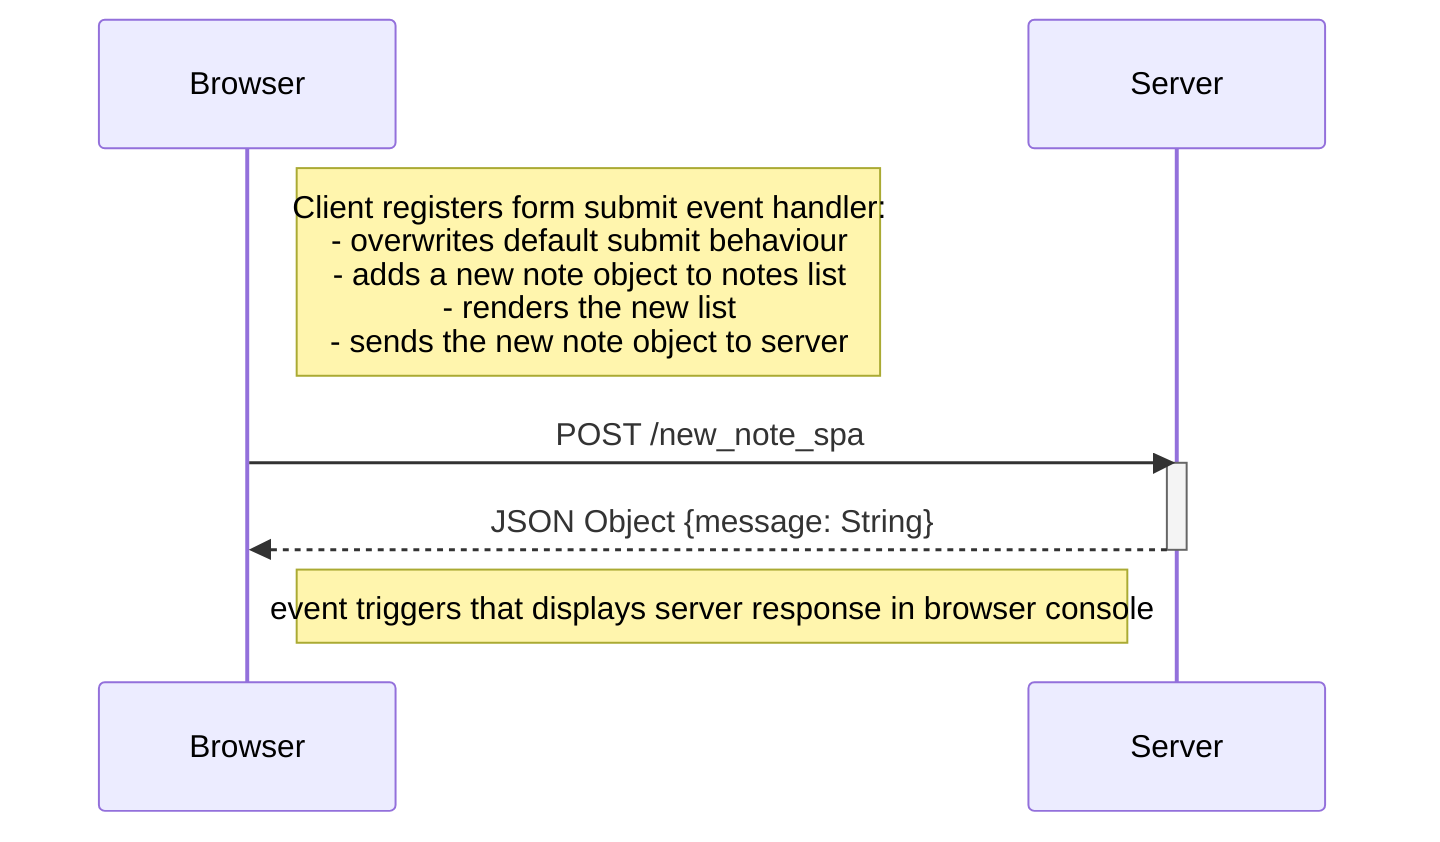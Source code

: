 sequenceDiagram
    participant client as Browser
    participant server as Server

    link server: api @ https://studies.cs.helsinki.fi/exampleapp/

    Note right of client: Client registers form submit event handler:<br>- overwrites default submit behaviour<br>- adds a new note object to notes list<br>- renders the new list<br>- sends the new note object to server

    client->>server: POST /new_note_spa
    activate server
    server-->>client: JSON Object {message: String}
    deactivate server

    Note right of client: event triggers that displays server response in browser console